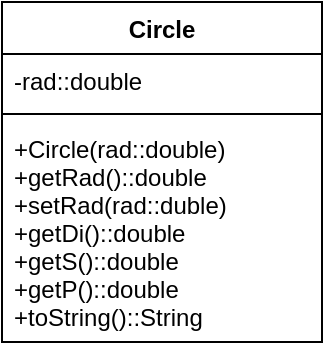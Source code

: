 <mxfile version="13.7.2" type="device"><diagram id="DJoWd2hfNsDUoymKmsCT" name="Page-1"><mxGraphModel dx="1422" dy="762" grid="1" gridSize="10" guides="1" tooltips="1" connect="1" arrows="1" fold="1" page="1" pageScale="1" pageWidth="827" pageHeight="1169" math="0" shadow="0"><root><mxCell id="0"/><mxCell id="1" parent="0"/><mxCell id="ThbBKgw9WVibpOIu36OY-1" value="Circle" style="swimlane;fontStyle=1;align=center;verticalAlign=top;childLayout=stackLayout;horizontal=1;startSize=26;horizontalStack=0;resizeParent=1;resizeParentMax=0;resizeLast=0;collapsible=1;marginBottom=0;" vertex="1" parent="1"><mxGeometry x="330" y="350" width="160" height="170" as="geometry"/></mxCell><mxCell id="ThbBKgw9WVibpOIu36OY-2" value="-rad::double" style="text;strokeColor=none;fillColor=none;align=left;verticalAlign=top;spacingLeft=4;spacingRight=4;overflow=hidden;rotatable=0;points=[[0,0.5],[1,0.5]];portConstraint=eastwest;" vertex="1" parent="ThbBKgw9WVibpOIu36OY-1"><mxGeometry y="26" width="160" height="26" as="geometry"/></mxCell><mxCell id="ThbBKgw9WVibpOIu36OY-3" value="" style="line;strokeWidth=1;fillColor=none;align=left;verticalAlign=middle;spacingTop=-1;spacingLeft=3;spacingRight=3;rotatable=0;labelPosition=right;points=[];portConstraint=eastwest;" vertex="1" parent="ThbBKgw9WVibpOIu36OY-1"><mxGeometry y="52" width="160" height="8" as="geometry"/></mxCell><mxCell id="ThbBKgw9WVibpOIu36OY-4" value="+Circle(rad::double)&#10;+getRad()::double&#10;+setRad(rad::duble)&#10;+getDi()::double&#10;+getS()::double&#10;+getP()::double&#10;+toString()::String&#10;" style="text;strokeColor=none;fillColor=none;align=left;verticalAlign=top;spacingLeft=4;spacingRight=4;overflow=hidden;rotatable=0;points=[[0,0.5],[1,0.5]];portConstraint=eastwest;" vertex="1" parent="ThbBKgw9WVibpOIu36OY-1"><mxGeometry y="60" width="160" height="110" as="geometry"/></mxCell></root></mxGraphModel></diagram></mxfile>
